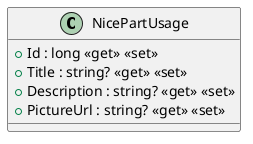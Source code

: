 @startuml
class NicePartUsage {
    + Id : long <<get>> <<set>>
    + Title : string? <<get>> <<set>>
    + Description : string? <<get>> <<set>>
    + PictureUrl : string? <<get>> <<set>>
}
@enduml
